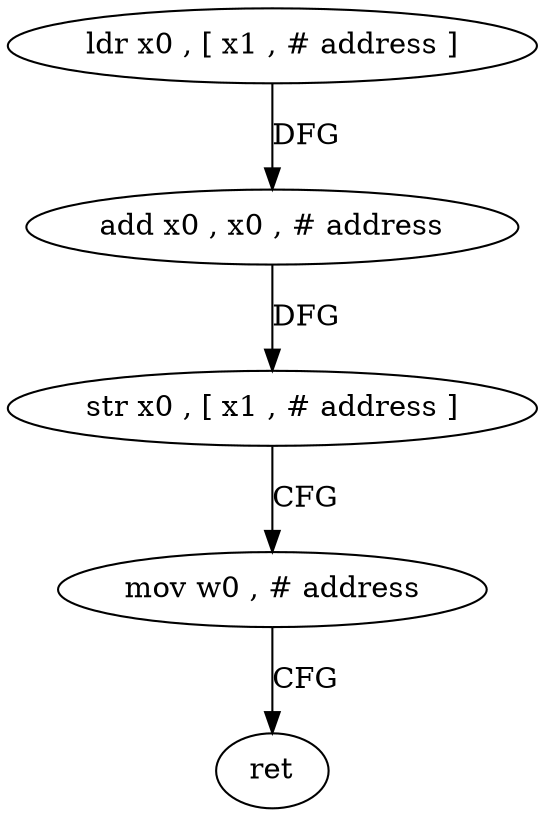 digraph "func" {
"4205116" [label = "ldr x0 , [ x1 , # address ]" ]
"4205120" [label = "add x0 , x0 , # address" ]
"4205124" [label = "str x0 , [ x1 , # address ]" ]
"4205128" [label = "mov w0 , # address" ]
"4205132" [label = "ret" ]
"4205116" -> "4205120" [ label = "DFG" ]
"4205120" -> "4205124" [ label = "DFG" ]
"4205124" -> "4205128" [ label = "CFG" ]
"4205128" -> "4205132" [ label = "CFG" ]
}
